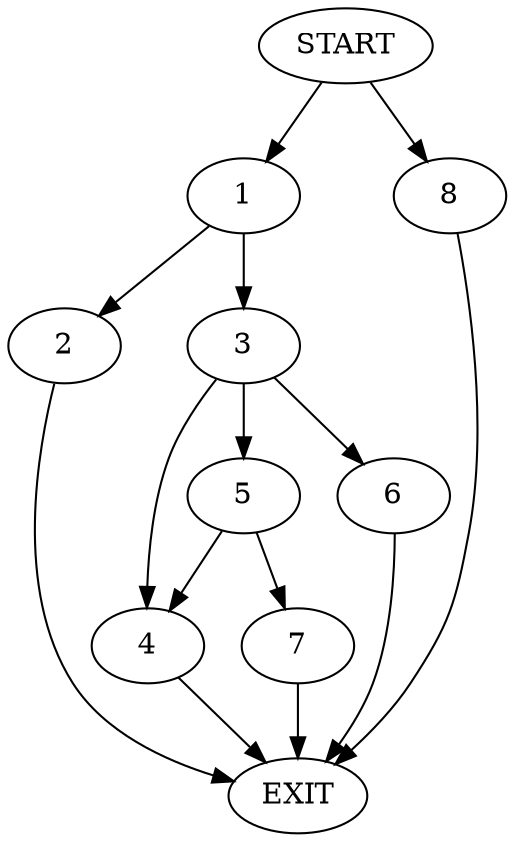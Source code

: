 digraph {
0 [label="START"]
9 [label="EXIT"]
0 -> 1
1 -> 2
1 -> 3
2 -> 9
3 -> 4
3 -> 5
3 -> 6
5 -> 4
5 -> 7
4 -> 9
6 -> 9
0 -> 8
8 -> 9
7 -> 9
}
